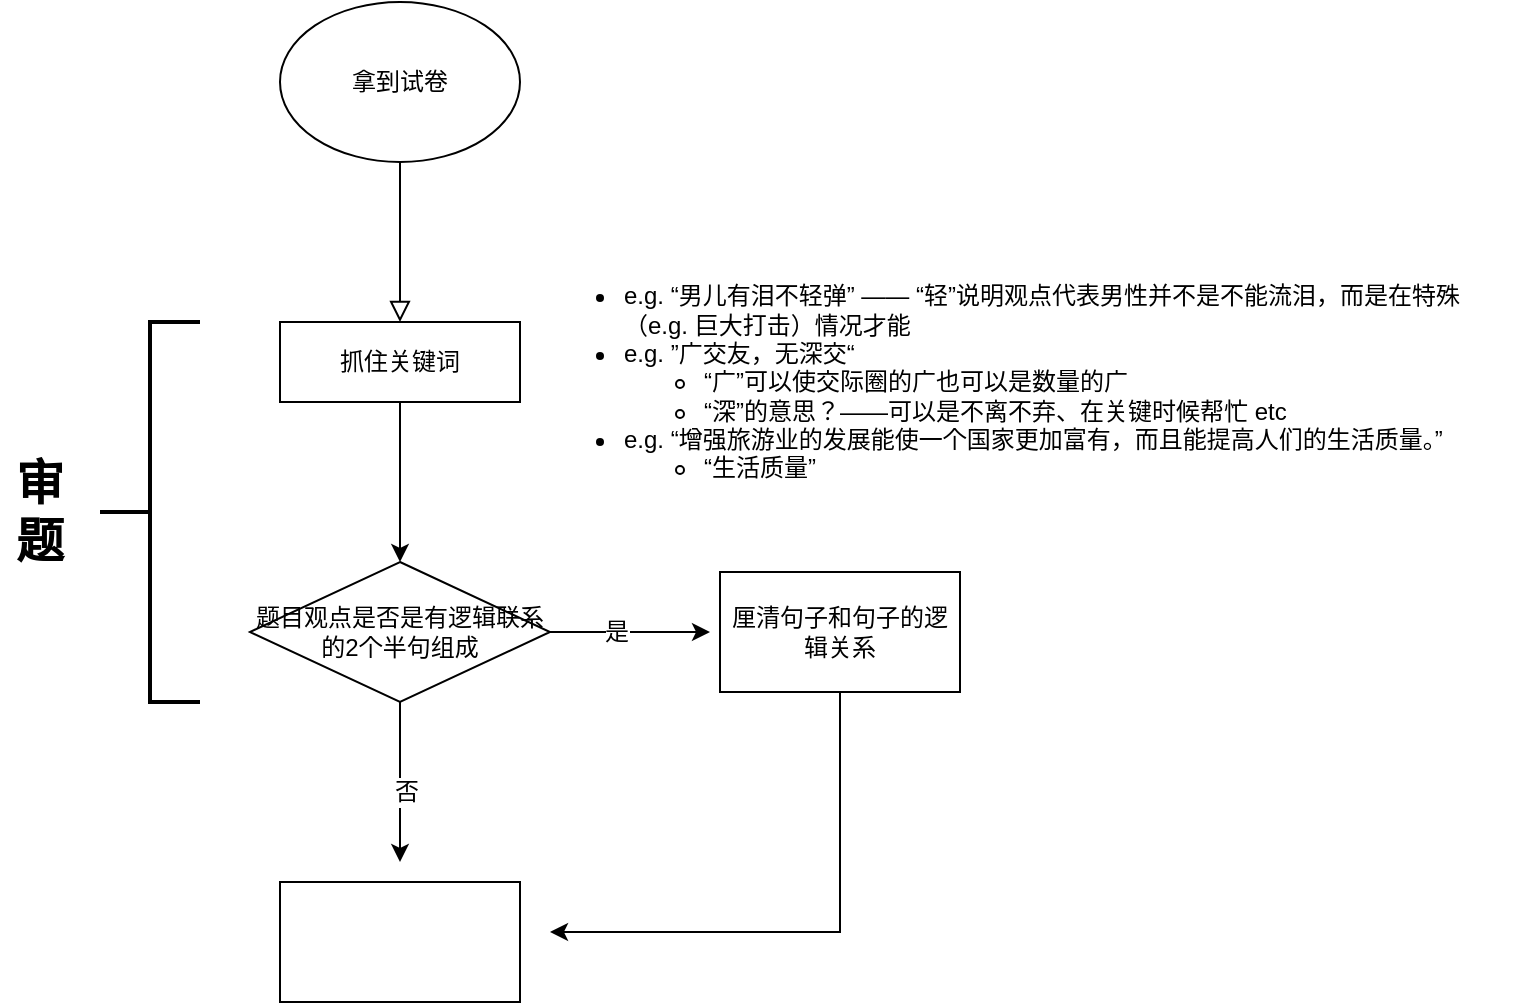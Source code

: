 <mxfile version="12.7.9" type="github">
  <diagram id="C5RBs43oDa-KdzZeNtuy" name="Page-1">
    <mxGraphModel dx="887" dy="528" grid="1" gridSize="10" guides="1" tooltips="1" connect="1" arrows="1" fold="1" page="1" pageScale="1" pageWidth="827" pageHeight="1169" math="0" shadow="0">
      <root>
        <mxCell id="WIyWlLk6GJQsqaUBKTNV-0" />
        <mxCell id="WIyWlLk6GJQsqaUBKTNV-1" parent="WIyWlLk6GJQsqaUBKTNV-0" />
        <mxCell id="WIyWlLk6GJQsqaUBKTNV-2" value="" style="rounded=0;html=1;jettySize=auto;orthogonalLoop=1;fontSize=11;endArrow=block;endFill=0;endSize=8;strokeWidth=1;shadow=0;labelBackgroundColor=none;edgeStyle=orthogonalEdgeStyle;" parent="WIyWlLk6GJQsqaUBKTNV-1" edge="1">
          <mxGeometry relative="1" as="geometry">
            <mxPoint x="220" y="120" as="sourcePoint" />
            <mxPoint x="220" y="200" as="targetPoint" />
          </mxGeometry>
        </mxCell>
        <mxCell id="fNBgP7wJLayAHlmzlizY-0" value="拿到试卷" style="ellipse;whiteSpace=wrap;html=1;" vertex="1" parent="WIyWlLk6GJQsqaUBKTNV-1">
          <mxGeometry x="160" y="40" width="120" height="80" as="geometry" />
        </mxCell>
        <mxCell id="fNBgP7wJLayAHlmzlizY-2" value="&lt;ul&gt;&lt;li&gt;e.g. “男儿有泪不轻弹” —— “轻”说明观点代表男性并不是不能流泪，而是在特殊（e.g. 巨大打击）情况才能&lt;/li&gt;&lt;li&gt;e.g. ”广交友，无深交“&amp;nbsp;&lt;/li&gt;&lt;ul&gt;&lt;li&gt;“广”可以使交际圈的广也可以是数量的广&lt;/li&gt;&lt;li&gt;“深”的意思？——可以是不离不弃、在关键时候帮忙 etc&lt;/li&gt;&lt;/ul&gt;&lt;li&gt;e.g. “增强旅游业的发展能使一个国家更加富有，而且能提高人们的生活质量。”&lt;/li&gt;&lt;ul&gt;&lt;li&gt;“生活质量”&lt;/li&gt;&lt;/ul&gt;&lt;/ul&gt;" style="text;html=1;strokeColor=none;fillColor=none;align=left;verticalAlign=middle;whiteSpace=wrap;rounded=0;" vertex="1" parent="WIyWlLk6GJQsqaUBKTNV-1">
          <mxGeometry x="290" y="220" width="490" height="20" as="geometry" />
        </mxCell>
        <mxCell id="fNBgP7wJLayAHlmzlizY-6" value="" style="edgeStyle=orthogonalEdgeStyle;rounded=0;orthogonalLoop=1;jettySize=auto;html=1;" edge="1" parent="WIyWlLk6GJQsqaUBKTNV-1" source="fNBgP7wJLayAHlmzlizY-3">
          <mxGeometry relative="1" as="geometry">
            <mxPoint x="220" y="320" as="targetPoint" />
          </mxGeometry>
        </mxCell>
        <mxCell id="fNBgP7wJLayAHlmzlizY-3" value="抓住关键词" style="rounded=0;whiteSpace=wrap;html=1;" vertex="1" parent="WIyWlLk6GJQsqaUBKTNV-1">
          <mxGeometry x="160" y="200" width="120" height="40" as="geometry" />
        </mxCell>
        <mxCell id="fNBgP7wJLayAHlmzlizY-9" value="" style="edgeStyle=orthogonalEdgeStyle;rounded=0;orthogonalLoop=1;jettySize=auto;html=1;" edge="1" parent="WIyWlLk6GJQsqaUBKTNV-1" source="fNBgP7wJLayAHlmzlizY-7">
          <mxGeometry relative="1" as="geometry">
            <mxPoint x="375.0" y="355" as="targetPoint" />
          </mxGeometry>
        </mxCell>
        <mxCell id="fNBgP7wJLayAHlmzlizY-14" value="是" style="text;html=1;align=center;verticalAlign=middle;resizable=0;points=[];labelBackgroundColor=#ffffff;" vertex="1" connectable="0" parent="fNBgP7wJLayAHlmzlizY-9">
          <mxGeometry x="-0.175" relative="1" as="geometry">
            <mxPoint as="offset" />
          </mxGeometry>
        </mxCell>
        <mxCell id="fNBgP7wJLayAHlmzlizY-12" value="" style="edgeStyle=orthogonalEdgeStyle;rounded=0;orthogonalLoop=1;jettySize=auto;html=1;" edge="1" parent="WIyWlLk6GJQsqaUBKTNV-1" source="fNBgP7wJLayAHlmzlizY-7">
          <mxGeometry relative="1" as="geometry">
            <mxPoint x="220" y="470" as="targetPoint" />
          </mxGeometry>
        </mxCell>
        <mxCell id="fNBgP7wJLayAHlmzlizY-13" value="否" style="text;html=1;align=center;verticalAlign=middle;resizable=0;points=[];labelBackgroundColor=#ffffff;" vertex="1" connectable="0" parent="fNBgP7wJLayAHlmzlizY-12">
          <mxGeometry x="0.125" y="2" relative="1" as="geometry">
            <mxPoint as="offset" />
          </mxGeometry>
        </mxCell>
        <mxCell id="fNBgP7wJLayAHlmzlizY-7" value="题目观点是否是有逻辑联系的2个半句组成" style="rhombus;whiteSpace=wrap;html=1;align=center;verticalAlign=middle;" vertex="1" parent="WIyWlLk6GJQsqaUBKTNV-1">
          <mxGeometry x="145" y="320" width="150" height="70" as="geometry" />
        </mxCell>
        <mxCell id="fNBgP7wJLayAHlmzlizY-22" value="" style="edgeStyle=orthogonalEdgeStyle;rounded=0;orthogonalLoop=1;jettySize=auto;html=1;fontSize=24;entryX=1;entryY=0.5;entryDx=0;entryDy=0;" edge="1" parent="WIyWlLk6GJQsqaUBKTNV-1" source="fNBgP7wJLayAHlmzlizY-15">
          <mxGeometry relative="1" as="geometry">
            <mxPoint x="295" y="505" as="targetPoint" />
            <Array as="points">
              <mxPoint x="440" y="505" />
            </Array>
          </mxGeometry>
        </mxCell>
        <mxCell id="fNBgP7wJLayAHlmzlizY-15" value="厘清句子和句子的逻辑关系" style="rounded=0;whiteSpace=wrap;html=1;align=center;" vertex="1" parent="WIyWlLk6GJQsqaUBKTNV-1">
          <mxGeometry x="380" y="325" width="120" height="60" as="geometry" />
        </mxCell>
        <mxCell id="fNBgP7wJLayAHlmzlizY-16" value="" style="strokeWidth=2;html=1;shape=mxgraph.flowchart.annotation_2;align=left;labelPosition=right;pointerEvents=1;" vertex="1" parent="WIyWlLk6GJQsqaUBKTNV-1">
          <mxGeometry x="70" y="200" width="50" height="190" as="geometry" />
        </mxCell>
        <mxCell id="fNBgP7wJLayAHlmzlizY-19" value="审题" style="text;html=1;strokeColor=none;fillColor=none;align=center;verticalAlign=middle;whiteSpace=wrap;rounded=0;fontStyle=1;fontSize=24;" vertex="1" parent="WIyWlLk6GJQsqaUBKTNV-1">
          <mxGeometry x="20" y="285" width="40" height="20" as="geometry" />
        </mxCell>
        <mxCell id="fNBgP7wJLayAHlmzlizY-23" value="" style="rounded=0;whiteSpace=wrap;html=1;fontSize=24;align=center;" vertex="1" parent="WIyWlLk6GJQsqaUBKTNV-1">
          <mxGeometry x="160" y="480" width="120" height="60" as="geometry" />
        </mxCell>
      </root>
    </mxGraphModel>
  </diagram>
</mxfile>
